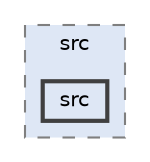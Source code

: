 digraph "Documents/GitHub/NNEngine/src/src"
{
 // LATEX_PDF_SIZE
  bgcolor="transparent";
  edge [fontname=Helvetica,fontsize=10,labelfontname=Helvetica,labelfontsize=10];
  node [fontname=Helvetica,fontsize=10,shape=box,height=0.2,width=0.4];
  compound=true
  subgraph clusterdir_20be70f3ef24ea08f47f81dc019e9c1d {
    graph [ bgcolor="#dee7f5", pencolor="grey50", label="src", fontname=Helvetica,fontsize=10 style="filled,dashed", URL="dir_20be70f3ef24ea08f47f81dc019e9c1d.html",tooltip=""]
  dir_9f9ef306432d77a07076bf2b14e2fdc8 [label="src", fillcolor="#dee7f5", color="grey25", style="filled,bold", URL="dir_9f9ef306432d77a07076bf2b14e2fdc8.html",tooltip=""];
  }
}

